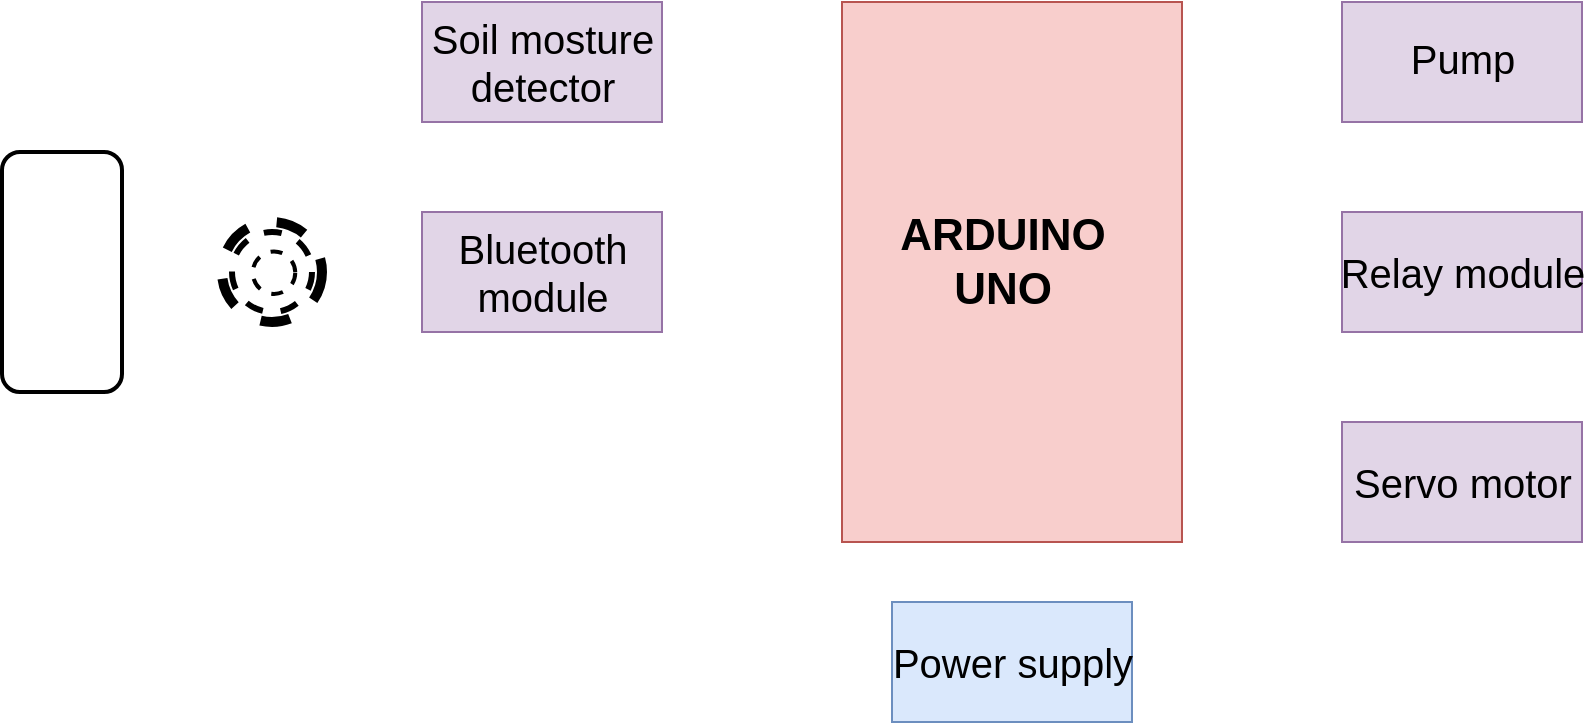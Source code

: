 <mxfile version="19.0.1" type="github">
  <diagram id="FrpqA4lioRceH0RXlm3o" name="Page-1">
    <mxGraphModel dx="2071" dy="639" grid="1" gridSize="10" guides="1" tooltips="1" connect="1" arrows="1" fold="1" page="1" pageScale="1" pageWidth="850" pageHeight="1100" math="0" shadow="0">
      <root>
        <mxCell id="0" />
        <mxCell id="1" parent="0" />
        <mxCell id="9osVyYhxYjHQ3zbk7Auo-1" value="" style="rounded=0;whiteSpace=wrap;html=1;fillColor=#f8cecc;strokeColor=#b85450;" vertex="1" parent="1">
          <mxGeometry x="340" y="150" width="170" height="270" as="geometry" />
        </mxCell>
        <mxCell id="9osVyYhxYjHQ3zbk7Auo-2" value="" style="rounded=0;whiteSpace=wrap;html=1;fillColor=#e1d5e7;strokeColor=#9673a6;" vertex="1" parent="1">
          <mxGeometry x="130" y="150" width="120" height="60" as="geometry" />
        </mxCell>
        <mxCell id="9osVyYhxYjHQ3zbk7Auo-3" value="" style="rounded=0;whiteSpace=wrap;html=1;fillColor=#e1d5e7;strokeColor=#9673a6;" vertex="1" parent="1">
          <mxGeometry x="130" y="255" width="120" height="60" as="geometry" />
        </mxCell>
        <mxCell id="9osVyYhxYjHQ3zbk7Auo-4" value="" style="rounded=0;whiteSpace=wrap;html=1;fillColor=#e1d5e7;strokeColor=#9673a6;" vertex="1" parent="1">
          <mxGeometry x="590" y="255" width="120" height="60" as="geometry" />
        </mxCell>
        <mxCell id="9osVyYhxYjHQ3zbk7Auo-5" value="" style="rounded=0;whiteSpace=wrap;html=1;fillColor=#e1d5e7;strokeColor=#9673a6;" vertex="1" parent="1">
          <mxGeometry x="590" y="150" width="120" height="60" as="geometry" />
        </mxCell>
        <mxCell id="9osVyYhxYjHQ3zbk7Auo-6" value="" style="rounded=0;whiteSpace=wrap;html=1;fillColor=#dae8fc;strokeColor=#6c8ebf;" vertex="1" parent="1">
          <mxGeometry x="365" y="450" width="120" height="60" as="geometry" />
        </mxCell>
        <mxCell id="9osVyYhxYjHQ3zbk7Auo-8" value="&lt;font style=&quot;font-size: 22px;&quot;&gt;&lt;b&gt;ARDUINO&lt;br&gt;UNO&lt;/b&gt;&lt;/font&gt;" style="text;html=1;resizable=0;autosize=1;align=center;verticalAlign=middle;points=[];fillColor=none;strokeColor=none;rounded=0;" vertex="1" parent="1">
          <mxGeometry x="360" y="260" width="120" height="40" as="geometry" />
        </mxCell>
        <mxCell id="9osVyYhxYjHQ3zbk7Auo-9" value="&lt;span style=&quot;font-size: 20px;&quot;&gt;Bluetooth&lt;br&gt;module&lt;br&gt;&lt;/span&gt;" style="text;html=1;resizable=0;autosize=1;align=center;verticalAlign=middle;points=[];fillColor=none;strokeColor=none;rounded=0;" vertex="1" parent="1">
          <mxGeometry x="145" y="265" width="90" height="40" as="geometry" />
        </mxCell>
        <mxCell id="9osVyYhxYjHQ3zbk7Auo-11" value="&lt;span style=&quot;font-size: 20px;&quot;&gt;Soil mosture&lt;br&gt;detector&lt;br&gt;&lt;/span&gt;" style="text;html=1;resizable=0;autosize=1;align=center;verticalAlign=middle;points=[];fillColor=none;strokeColor=none;rounded=0;" vertex="1" parent="1">
          <mxGeometry x="130" y="160" width="120" height="40" as="geometry" />
        </mxCell>
        <mxCell id="9osVyYhxYjHQ3zbk7Auo-12" value="&lt;span style=&quot;font-size: 20px;&quot;&gt;Power supply&lt;br&gt;&lt;/span&gt;" style="text;html=1;resizable=0;autosize=1;align=center;verticalAlign=middle;points=[];fillColor=none;strokeColor=none;rounded=0;" vertex="1" parent="1">
          <mxGeometry x="365" y="470" width="120" height="20" as="geometry" />
        </mxCell>
        <mxCell id="9osVyYhxYjHQ3zbk7Auo-13" value="&lt;span style=&quot;font-size: 20px;&quot;&gt;Pump&lt;br&gt;&lt;br&gt;&lt;/span&gt;" style="text;html=1;resizable=0;autosize=1;align=center;verticalAlign=middle;points=[];fillColor=none;strokeColor=none;rounded=0;" vertex="1" parent="1">
          <mxGeometry x="620" y="170" width="60" height="40" as="geometry" />
        </mxCell>
        <mxCell id="9osVyYhxYjHQ3zbk7Auo-14" value="&lt;span style=&quot;font-size: 20px;&quot;&gt;Relay module&lt;br&gt;&lt;/span&gt;" style="text;html=1;resizable=0;autosize=1;align=center;verticalAlign=middle;points=[];fillColor=none;strokeColor=none;rounded=0;" vertex="1" parent="1">
          <mxGeometry x="585" y="275" width="130" height="20" as="geometry" />
        </mxCell>
        <mxCell id="9osVyYhxYjHQ3zbk7Auo-15" value="" style="ellipse;whiteSpace=wrap;html=1;aspect=fixed;fontSize=20;dashed=1;strokeWidth=5;" vertex="1" parent="1">
          <mxGeometry x="30" y="260" width="50" height="50" as="geometry" />
        </mxCell>
        <mxCell id="9osVyYhxYjHQ3zbk7Auo-16" value="" style="ellipse;whiteSpace=wrap;html=1;aspect=fixed;fontSize=20;dashed=1;strokeWidth=3;" vertex="1" parent="1">
          <mxGeometry x="35" y="265" width="40" height="40" as="geometry" />
        </mxCell>
        <mxCell id="9osVyYhxYjHQ3zbk7Auo-18" value="" style="ellipse;whiteSpace=wrap;html=1;aspect=fixed;fontSize=20;dashed=1;strokeWidth=2;" vertex="1" parent="1">
          <mxGeometry x="45.38" y="274.75" width="21.25" height="21.25" as="geometry" />
        </mxCell>
        <mxCell id="9osVyYhxYjHQ3zbk7Auo-20" value="" style="rounded=1;whiteSpace=wrap;html=1;fontSize=20;strokeWidth=2;rotation=90;" vertex="1" parent="1">
          <mxGeometry x="-110" y="255" width="120" height="60" as="geometry" />
        </mxCell>
        <mxCell id="9osVyYhxYjHQ3zbk7Auo-22" value="" style="rounded=0;whiteSpace=wrap;html=1;fillColor=#e1d5e7;strokeColor=#9673a6;" vertex="1" parent="1">
          <mxGeometry x="590" y="360" width="120" height="60" as="geometry" />
        </mxCell>
        <mxCell id="9osVyYhxYjHQ3zbk7Auo-23" value="&lt;span style=&quot;font-size: 20px;&quot;&gt;Servo motor&lt;br&gt;&lt;/span&gt;" style="text;html=1;resizable=0;autosize=1;align=center;verticalAlign=middle;points=[];fillColor=none;strokeColor=none;rounded=0;" vertex="1" parent="1">
          <mxGeometry x="595" y="380" width="110" height="20" as="geometry" />
        </mxCell>
      </root>
    </mxGraphModel>
  </diagram>
</mxfile>
